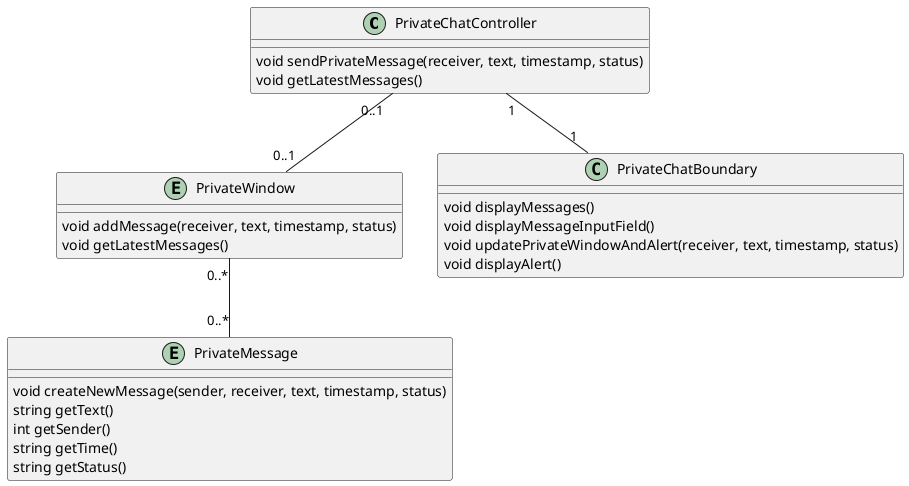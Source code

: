 @startuml
class PrivateChatController {
    void sendPrivateMessage(receiver, text, timestamp, status)
    void getLatestMessages()
}
entity PrivateWindow {
    void addMessage(receiver, text, timestamp, status)
    void getLatestMessages()
}
class PrivateChatBoundary {
    void displayMessages()
    void displayMessageInputField()
    void updatePrivateWindowAndAlert(receiver, text, timestamp, status)
    void displayAlert()
}
entity PrivateMessage {
    void createNewMessage(sender, receiver, text, timestamp, status)
    string getText()
    int getSender()
    string getTime()
    string getStatus()
}
PrivateChatController "1" -- "1" PrivateChatBoundary
PrivateChatController "0..1" -- "0..1" PrivateWindow
PrivateWindow "0..*" -- "0..*" PrivateMessage
@enduml